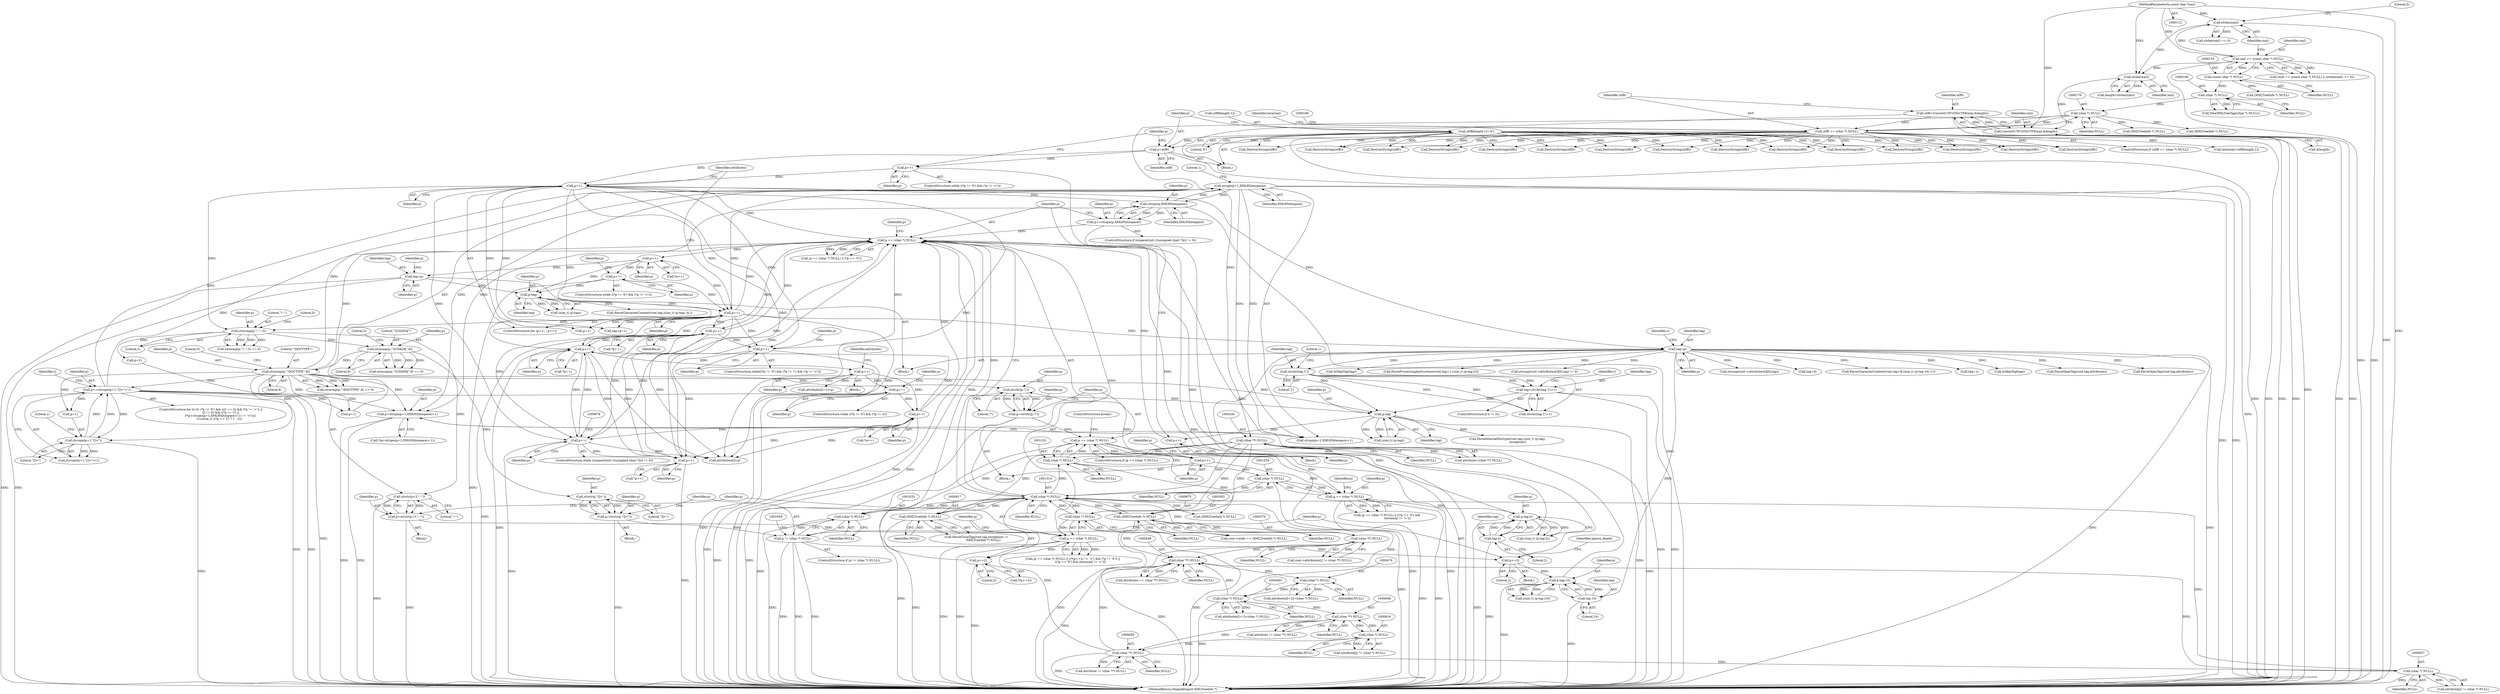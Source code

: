 digraph "0_ImageMagick_fc6080f1321fd21e86ef916195cc110b05d9effb_0@API" {
"1001113" [label="(Call,p+strspn(p+1,XMLWhitespace)+1)"];
"1001134" [label="(Call,p+=strcspn(p+1,\"[]>\")+1)"];
"1001137" [label="(Call,strcspn(p+1,\"[]>\"))"];
"1001078" [label="(Call,strncmp(p,\"!DOCTYPE\",8))"];
"1001018" [label="(Call,strncmp(p,\"![CDATA[\",8))"];
"1000957" [label="(Call,strncmp(p,\"!--\",3))"];
"1000254" [label="(Call,p++)"];
"1000218" [label="(Call,p++)"];
"1000205" [label="(Call,p=utf8)"];
"1000198" [label="(Call,utf8[length-1]='\0')"];
"1000173" [label="(Call,utf8 == (char *) NULL)"];
"1000166" [label="(Call,utf8=ConvertUTF16ToUTF8(xml,&length))"];
"1000168" [label="(Call,ConvertUTF16ToUTF8(xml,&length))"];
"1000164" [label="(Call,strlen(xml))"];
"1000138" [label="(Call,strlen(xml))"];
"1000132" [label="(Call,xml == (const char *) NULL)"];
"1000113" [label="(MethodParameterIn,const char *xml)"];
"1000134" [label="(Call,(const char *) NULL)"];
"1000175" [label="(Call,(char *) NULL)"];
"1000159" [label="(Call,(char *) NULL)"];
"1000256" [label="(Call,p++)"];
"1001350" [label="(Call,p++)"];
"1001323" [label="(Call,p++)"];
"1001311" [label="(Call,p == (char *) NULL)"];
"1000713" [label="(Call,p++)"];
"1000559" [label="(Call,p++)"];
"1000550" [label="(Call,p++)"];
"1000531" [label="(Call,p++)"];
"1000515" [label="(Call,p++)"];
"1000684" [label="(Call,p++)"];
"1000334" [label="(Call,p++)"];
"1000703" [label="(Call,p++)"];
"1000949" [label="(Call,p+=strspn(p,XMLWhitespace))"];
"1000951" [label="(Call,strspn(p,XMLWhitespace))"];
"1001116" [label="(Call,strspn(p+1,XMLWhitespace))"];
"1000972" [label="(Call,p == (char *) NULL)"];
"1000963" [label="(Call,p=strstr(p+3,\"--\"))"];
"1000965" [label="(Call,strstr(p+3,\"--\"))"];
"1000974" [label="(Call,(char *) NULL)"];
"1001313" [label="(Call,(char *) NULL)"];
"1001249" [label="(Call,(char *) NULL)"];
"1001230" [label="(Call,(char *) NULL)"];
"1000244" [label="(Call,(char **) NULL)"];
"1000649" [label="(Call,(char **) NULL)"];
"1000615" [label="(Call,(char *) NULL)"];
"1000607" [label="(Call,(char **) NULL)"];
"1000482" [label="(Call,(char *) NULL)"];
"1000473" [label="(Call,(char *) NULL)"];
"1000445" [label="(Call,(char **) NULL)"];
"1000301" [label="(Call,(XMLTreeInfo *) NULL)"];
"1000656" [label="(Call,(char *) NULL)"];
"1000369" [label="(Call,(char **) NULL)"];
"1000916" [label="(Call,(XMLTreeInfo *) NULL)"];
"1001032" [label="(Call,(char *) NULL)"];
"1001036" [label="(Call,p+=2)"];
"1001030" [label="(Call,p != (char *) NULL)"];
"1001024" [label="(Call,p=strstr(p,\"]]>\"))"];
"1001026" [label="(Call,strstr(p,\"]]>\"))"];
"1001211" [label="(Call,p++)"];
"1001193" [label="(Call,p-tag)"];
"1001174" [label="(Call,tag=strchr(tag,'[')+1)"];
"1001177" [label="(Call,strchr(tag,'['))"];
"1000264" [label="(Call,tag=p)"];
"1001050" [label="(Call,p-tag-10)"];
"1001052" [label="(Call,tag-10)"];
"1000981" [label="(Call,p+=2)"];
"1001285" [label="(Call,p-tag-2)"];
"1001247" [label="(Call,p == (char *) NULL)"];
"1001228" [label="(Call,p == (char *) NULL)"];
"1001222" [label="(Call,p=strchr(p,'?'))"];
"1001224" [label="(Call,strchr(p,'?'))"];
"1001234" [label="(Call,p++)"];
"1001287" [label="(Call,tag-2)"];
"1001367" [label="(Call,p-tag)"];
"1001326" [label="(Call,tag=p)"];
"1001232" [label="(Identifier,NULL)"];
"1000611" [label="(Call,attribute[j] != (char *) NULL)"];
"1000922" [label="(Call,DestroyString(utf8))"];
"1000656" [label="(Call,(char *) NULL)"];
"1000473" [label="(Call,(char *) NULL)"];
"1000605" [label="(Call,attribute != (char **) NULL)"];
"1000188" [label="(Call,(XMLTreeInfo *) NULL)"];
"1001116" [label="(Call,strspn(p+1,XMLWhitespace))"];
"1001141" [label="(Literal,\"[]>\")"];
"1000192" [label="(Identifier,terminal)"];
"1001251" [label="(Identifier,NULL)"];
"1001115" [label="(Call,strspn(p+1,XMLWhitespace)+1)"];
"1001289" [label="(Literal,2)"];
"1000303" [label="(Identifier,NULL)"];
"1000544" [label="(Identifier,p)"];
"1001176" [label="(Call,strchr(tag,'[')+1)"];
"1000532" [label="(Identifier,p)"];
"1000266" [label="(Identifier,p)"];
"1000371" [label="(Identifier,NULL)"];
"1000373" [label="(Call,strcmp(root->attributes[i][0],tag))"];
"1000205" [label="(Call,p=utf8)"];
"1000953" [label="(Identifier,XMLWhitespace)"];
"1001226" [label="(Literal,'?')"];
"1001114" [label="(Identifier,p)"];
"1000219" [label="(Identifier,p)"];
"1000199" [label="(Call,utf8[length-1])"];
"1000443" [label="(Call,attributes == (char **) NULL)"];
"1001024" [label="(Call,p=strstr(p,\"]]>\"))"];
"1001283" [label="(Call,(size_t) (p-tag-2))"];
"1001286" [label="(Identifier,p)"];
"1000369" [label="(Call,(char **) NULL)"];
"1001045" [label="(Call,tag+8)"];
"1001223" [label="(Identifier,p)"];
"1000535" [label="(Identifier,attributes)"];
"1000445" [label="(Call,(char **) NULL)"];
"1001078" [label="(Call,strncmp(p,\"!DOCTYPE\",8))"];
"1000257" [label="(Identifier,p)"];
"1001365" [label="(Call,(size_t) (p-tag))"];
"1001037" [label="(Identifier,p)"];
"1000208" [label="(ControlStructure,while ((*p != '\0') && (*p != '<')))"];
"1000963" [label="(Call,p=strstr(p+3,\"--\"))"];
"1001026" [label="(Call,strstr(p,\"]]>\"))"];
"1000939" [label="(ControlStructure,if (isspace((int) ((unsigned char) *p)) != 0))"];
"1000133" [label="(Identifier,xml)"];
"1000134" [label="(Call,(const char *) NULL)"];
"1000166" [label="(Call,utf8=ConvertUTF16ToUTF8(xml,&length))"];
"1000712" [label="(Call,*p++)"];
"1000140" [label="(Literal,0)"];
"1000684" [label="(Call,p++)"];
"1000865" [label="(Call,tag=p+1)"];
"1000971" [label="(Call,(p == (char *) NULL) || ((*(p+=2) != '>') && (*p != '\0')) ||\n                ((*p == '\0') && (terminal != '>')))"];
"1001340" [label="(ControlStructure,while ((*p != '\0') && (*p != '<')))"];
"1000363" [label="(Call,root->attributes[i] != (char **) NULL)"];
"1000172" [label="(ControlStructure,if (utf8 == (char *) NULL))"];
"1000560" [label="(Identifier,p)"];
"1000980" [label="(Call,*(p+=2))"];
"1001229" [label="(Identifier,p)"];
"1000516" [label="(Identifier,p)"];
"1001315" [label="(Identifier,NULL)"];
"1000256" [label="(Call,p++)"];
"1000974" [label="(Call,(char *) NULL)"];
"1001032" [label="(Call,(char *) NULL)"];
"1000911" [label="(Call,ParseCloseTag(root,tag,exception) !=\n              (XMLTreeInfo *) NULL)"];
"1001328" [label="(Identifier,p)"];
"1001255" [label="(Identifier,p)"];
"1000692" [label="(Identifier,p)"];
"1001239" [label="(Identifier,p)"];
"1001080" [label="(Literal,\"!DOCTYPE\")"];
"1000714" [label="(Identifier,p)"];
"1000981" [label="(Call,p+=2)"];
"1001185" [label="(Block,)"];
"1000514" [label="(Call,*p++)"];
"1001247" [label="(Call,p == (char *) NULL)"];
"1000132" [label="(Call,xml == (const char *) NULL)"];
"1000916" [label="(Call,(XMLTreeInfo *) NULL)"];
"1000674" [label="(ControlStructure,while (isspace((int) ((unsigned char) *p)) != 0))"];
"1001048" [label="(Call,(size_t) (p-tag-10))"];
"1000559" [label="(Call,p++)"];
"1001362" [label="(Call,ParseCharacterContent(root,tag,(size_t) (p-tag),'&'))"];
"1001287" [label="(Call,tag-2)"];
"1000131" [label="(Call,(xml == (const char *) NULL) || (strlen(xml) == 0))"];
"1000950" [label="(Identifier,p)"];
"1001022" [label="(Literal,0)"];
"1001310" [label="(Call,(p == (char *) NULL) || (*p == '\0'))"];
"1001043" [label="(Call,ParseCharacterContent(root,tag+8,(size_t) (p-tag-10),'c'))"];
"1001035" [label="(Block,)"];
"1001081" [label="(Literal,8)"];
"1001135" [label="(Identifier,p)"];
"1000258" [label="(Block,)"];
"1001034" [label="(Identifier,NULL)"];
"1001369" [label="(Identifier,tag)"];
"1001136" [label="(Call,strcspn(p+1,\"[]>\")+1)"];
"1001029" [label="(ControlStructure,if (p != (char *) NULL))"];
"1001194" [label="(Identifier,p)"];
"1000239" [label="(Call,(XMLTreeInfo *) NULL)"];
"1000151" [label="(Call,(XMLTreeInfo *) NULL)"];
"1001020" [label="(Literal,\"![CDATA[\")"];
"1000658" [label="(Identifier,NULL)"];
"1001246" [label="(Call,(p == (char *) NULL) || ((*p == '\0') &&\n                      (terminal != '>')))"];
"1000255" [label="(Identifier,p)"];
"1000335" [label="(Identifier,p)"];
"1001313" [label="(Call,(char *) NULL)"];
"1000333" [label="(Call,*p++)"];
"1001368" [label="(Identifier,p)"];
"1001221" [label="(Block,)"];
"1000960" [label="(Literal,3)"];
"1001225" [label="(Identifier,p)"];
"1000962" [label="(Block,)"];
"1000982" [label="(Identifier,p)"];
"1000246" [label="(Identifier,NULL)"];
"1000113" [label="(MethodParameterIn,const char *xml)"];
"1001031" [label="(Identifier,p)"];
"1001120" [label="(Identifier,XMLWhitespace)"];
"1001280" [label="(Call,tag+1)"];
"1001036" [label="(Call,p+=2)"];
"1000137" [label="(Call,strlen(xml) == 0)"];
"1001018" [label="(Call,strncmp(p,\"![CDATA[\",8))"];
"1001193" [label="(Call,p-tag)"];
"1000162" [label="(Call,length=strlen(xml))"];
"1001117" [label="(Call,p+1)"];
"1000754" [label="(Call,DestroyString(utf8))"];
"1001249" [label="(Call,(char *) NULL)"];
"1000204" [label="(Literal,'\0')"];
"1000609" [label="(Identifier,NULL)"];
"1000165" [label="(Identifier,xml)"];
"1000959" [label="(Literal,\"!--\")"];
"1001224" [label="(Call,strchr(p,'?'))"];
"1001285" [label="(Call,p-tag-2)"];
"1000812" [label="(Call,IsSkipTag(tag))"];
"1000164" [label="(Call,strlen(xml))"];
"1000964" [label="(Identifier,p)"];
"1000983" [label="(Literal,2)"];
"1001204" [label="(Call,DestroyString(utf8))"];
"1000268" [label="(Identifier,c)"];
"1000533" [label="(Call,attributes[l+1]=p)"];
"1001177" [label="(Call,strchr(tag,'['))"];
"1000952" [label="(Identifier,p)"];
"1000851" [label="(Call,DestroyString(utf8))"];
"1000177" [label="(Identifier,NULL)"];
"1001050" [label="(Call,p-tag-10)"];
"1000242" [label="(Call,attribute=(char **) NULL)"];
"1000515" [label="(Call,p++)"];
"1001113" [label="(Call,p+strspn(p+1,XMLWhitespace)+1)"];
"1000168" [label="(Call,ConvertUTF16ToUTF8(xml,&length))"];
"1000244" [label="(Call,(char **) NULL)"];
"1001387" [label="(Call,(XMLTreeInfo *) NULL)"];
"1001380" [label="(Call,DestroyString(utf8))"];
"1000704" [label="(Identifier,p)"];
"1001027" [label="(Identifier,p)"];
"1001019" [label="(Identifier,p)"];
"1001079" [label="(Identifier,p)"];
"1000254" [label="(Call,p++)"];
"1000170" [label="(Call,&length)"];
"1000550" [label="(Call,p++)"];
"1000301" [label="(Call,(XMLTreeInfo *) NULL)"];
"1001228" [label="(Call,p == (char *) NULL)"];
"1000815" [label="(Call,ParseOpenTag(root,tag,attributes))"];
"1000966" [label="(Call,p+3)"];
"1001288" [label="(Identifier,tag)"];
"1000174" [label="(Identifier,utf8)"];
"1000530" [label="(Block,)"];
"1000158" [label="(Call,NewXMLTreeTag((char *) NULL))"];
"1001052" [label="(Call,tag-10)"];
"1001271" [label="(Call,DestroyString(utf8))"];
"1000540" [label="(ControlStructure,while ((*p != '\0') && (*p != c)))"];
"1000482" [label="(Call,(char *) NULL)"];
"1000617" [label="(Identifier,NULL)"];
"1001068" [label="(Call,DestroyString(utf8))"];
"1001222" [label="(Call,p=strchr(p,'?'))"];
"1001112" [label="(Call,*(p+strspn(p+1,XMLWhitespace)+1))"];
"1000961" [label="(Literal,0)"];
"1000965" [label="(Call,strstr(p+3,\"--\"))"];
"1000138" [label="(Call,strlen(xml))"];
"1000958" [label="(Identifier,p)"];
"1001025" [label="(Identifier,p)"];
"1000951" [label="(Call,strspn(p,XMLWhitespace))"];
"1000169" [label="(Identifier,xml)"];
"1001367" [label="(Call,p-tag)"];
"1000485" [label="(Call,attributes[l]=p)"];
"1000206" [label="(Identifier,p)"];
"1000115" [label="(Block,)"];
"1000447" [label="(Identifier,NULL)"];
"1001041" [label="(Identifier,ignore_depth)"];
"1000484" [label="(Identifier,NULL)"];
"1000918" [label="(Identifier,NULL)"];
"1001038" [label="(Literal,2)"];
"1000652" [label="(Call,attribute[j] != (char *) NULL)"];
"1000771" [label="(Call,ParseOpenTag(root,tag,attributes))"];
"1000236" [label="(Call,DestroyString(utf8))"];
"1001051" [label="(Identifier,p)"];
"1000264" [label="(Call,tag=p)"];
"1001179" [label="(Literal,'[')"];
"1001211" [label="(Call,p++)"];
"1001021" [label="(Literal,8)"];
"1000460" [label="(Call,DestroyString(utf8))"];
"1000161" [label="(Identifier,NULL)"];
"1000607" [label="(Call,(char **) NULL)"];
"1001054" [label="(Literal,10)"];
"1000956" [label="(Call,strncmp(p,\"!--\",3) == 0)"];
"1001326" [label="(Call,tag=p)"];
"1000139" [label="(Identifier,xml)"];
"1001311" [label="(Call,p == (char *) NULL)"];
"1000253" [label="(ControlStructure,for (p++; ; p++))"];
"1000703" [label="(Call,p++)"];
"1001318" [label="(Identifier,p)"];
"1000551" [label="(Identifier,p)"];
"1000767" [label="(Call,IsSkipTag(tag))"];
"1000167" [label="(Identifier,utf8)"];
"1001170" [label="(ControlStructure,if (l != 0))"];
"1000475" [label="(Identifier,NULL)"];
"1000972" [label="(Call,p == (char *) NULL)"];
"1000713" [label="(Call,p++)"];
"1001175" [label="(Identifier,tag)"];
"1000976" [label="(Identifier,NULL)"];
"1001008" [label="(Call,DestroyString(utf8))"];
"1001323" [label="(Call,p++)"];
"1001195" [label="(Identifier,tag)"];
"1000265" [label="(Identifier,tag)"];
"1001278" [label="(Call,ParseProcessingInstructions(root,tag+1,(size_t) (p-tag-2)))"];
"1000531" [label="(Call,p++)"];
"1001248" [label="(Identifier,p)"];
"1001327" [label="(Identifier,tag)"];
"1000957" [label="(Call,strncmp(p,\"!--\",3))"];
"1000467" [label="(Call,attributes[l+2]=(char *) NULL)"];
"1001344" [label="(Identifier,p)"];
"1000651" [label="(Identifier,NULL)"];
"1001180" [label="(Literal,1)"];
"1000334" [label="(Call,p++)"];
"1000136" [label="(Identifier,NULL)"];
"1001174" [label="(Call,tag=strchr(tag,'[')+1)"];
"1000688" [label="(ControlStructure,while((*p != '\0') && (*p != '/') && (*p != '>')))"];
"1001121" [label="(Literal,1)"];
"1001234" [label="(Call,p++)"];
"1000212" [label="(Identifier,p)"];
"1000649" [label="(Call,(char **) NULL)"];
"1000159" [label="(Call,(char *) NULL)"];
"1001188" [label="(Call,ParseInternalDoctype(root,tag,(size_t) (p-tag),\n                      exception))"];
"1001351" [label="(Identifier,p)"];
"1001235" [label="(Identifier,p)"];
"1001134" [label="(Call,p+=strcspn(p+1,\"[]>\")+1)"];
"1001124" [label="(Identifier,l)"];
"1000218" [label="(Call,p++)"];
"1001324" [label="(Identifier,p)"];
"1000207" [label="(Identifier,utf8)"];
"1001137" [label="(Call,strcspn(p+1,\"[]>\"))"];
"1000895" [label="(Call,DestroyString(utf8))"];
"1001077" [label="(Call,strncmp(p,\"!DOCTYPE\",8) == 0)"];
"1001302" [label="(Call,DestroyString(utf8))"];
"1001212" [label="(Identifier,p)"];
"1000685" [label="(Identifier,p)"];
"1001191" [label="(Call,(size_t) (p-tag))"];
"1000315" [label="(Call,DestroyString(utf8))"];
"1000969" [label="(Literal,\"--\")"];
"1001350" [label="(Call,p++)"];
"1001178" [label="(Identifier,tag)"];
"1001142" [label="(Literal,1)"];
"1001183" [label="(Identifier,l)"];
"1001023" [label="(Block,)"];
"1001230" [label="(Call,(char *) NULL)"];
"1001437" [label="(MethodReturn,MagickExport XMLTreeInfo *)"];
"1001333" [label="(Identifier,p)"];
"1000558" [label="(Call,*p++)"];
"1001030" [label="(Call,p != (char *) NULL)"];
"1000615" [label="(Call,(char *) NULL)"];
"1001053" [label="(Identifier,tag)"];
"1001084" [label="(ControlStructure,for (l=0; (*p != '\0') && (((l == 0) && (*p != '>')) ||\n                     ((l != 0) && ((*p != ']') ||\n                     (*(p+strspn(p+1,XMLWhitespace)+1) != '>'))));\n                  l=(ssize_t) ((*p == '[') ? 1 : l)))"];
"1001322" [label="(Call,*p++)"];
"1001028" [label="(Literal,\"]]>\")"];
"1001233" [label="(ControlStructure,break;)"];
"1001312" [label="(Identifier,p)"];
"1000173" [label="(Call,utf8 == (char *) NULL)"];
"1000973" [label="(Identifier,p)"];
"1000476" [label="(Call,attributes[l+1]=(char *) NULL)"];
"1001082" [label="(Literal,0)"];
"1000593" [label="(Call,DestroyString(utf8))"];
"1001163" [label="(Call,DestroyString(utf8))"];
"1000198" [label="(Call,utf8[length-1]='\0')"];
"1000949" [label="(Call,p+=strspn(p,XMLWhitespace))"];
"1000191" [label="(Call,terminal=utf8[length-1])"];
"1000647" [label="(Call,attribute != (char **) NULL)"];
"1001138" [label="(Call,p+1)"];
"1000297" [label="(Call,root->node == (XMLTreeInfo *) NULL)"];
"1001227" [label="(ControlStructure,if (p == (char *) NULL))"];
"1000175" [label="(Call,(char *) NULL)"];
"1000372" [label="(Call,strcmp(root->attributes[i][0],tag) != 0)"];
"1000867" [label="(Call,p+1)"];
"1000260" [label="(Identifier,attributes)"];
"1001017" [label="(Call,strncmp(p,\"![CDATA[\",8) == 0)"];
"1001113" -> "1001112"  [label="AST: "];
"1001113" -> "1001115"  [label="CFG: "];
"1001114" -> "1001113"  [label="AST: "];
"1001115" -> "1001113"  [label="AST: "];
"1001112" -> "1001113"  [label="CFG: "];
"1001113" -> "1001437"  [label="DDG: "];
"1001113" -> "1001437"  [label="DDG: "];
"1001134" -> "1001113"  [label="DDG: "];
"1001078" -> "1001113"  [label="DDG: "];
"1001116" -> "1001113"  [label="DDG: "];
"1001116" -> "1001113"  [label="DDG: "];
"1001134" -> "1001084"  [label="AST: "];
"1001134" -> "1001136"  [label="CFG: "];
"1001135" -> "1001134"  [label="AST: "];
"1001136" -> "1001134"  [label="AST: "];
"1001124" -> "1001134"  [label="CFG: "];
"1001134" -> "1001437"  [label="DDG: "];
"1001134" -> "1001437"  [label="DDG: "];
"1001134" -> "1001116"  [label="DDG: "];
"1001134" -> "1001117"  [label="DDG: "];
"1001137" -> "1001134"  [label="DDG: "];
"1001137" -> "1001134"  [label="DDG: "];
"1001078" -> "1001134"  [label="DDG: "];
"1001134" -> "1001137"  [label="DDG: "];
"1001134" -> "1001138"  [label="DDG: "];
"1001134" -> "1001193"  [label="DDG: "];
"1001134" -> "1001311"  [label="DDG: "];
"1001137" -> "1001136"  [label="AST: "];
"1001137" -> "1001141"  [label="CFG: "];
"1001138" -> "1001137"  [label="AST: "];
"1001141" -> "1001137"  [label="AST: "];
"1001142" -> "1001137"  [label="CFG: "];
"1001137" -> "1001437"  [label="DDG: "];
"1001137" -> "1001136"  [label="DDG: "];
"1001137" -> "1001136"  [label="DDG: "];
"1001078" -> "1001137"  [label="DDG: "];
"1001078" -> "1001077"  [label="AST: "];
"1001078" -> "1001081"  [label="CFG: "];
"1001079" -> "1001078"  [label="AST: "];
"1001080" -> "1001078"  [label="AST: "];
"1001081" -> "1001078"  [label="AST: "];
"1001082" -> "1001078"  [label="CFG: "];
"1001078" -> "1001437"  [label="DDG: "];
"1001078" -> "1001077"  [label="DDG: "];
"1001078" -> "1001077"  [label="DDG: "];
"1001078" -> "1001077"  [label="DDG: "];
"1001018" -> "1001078"  [label="DDG: "];
"1001078" -> "1001116"  [label="DDG: "];
"1001078" -> "1001117"  [label="DDG: "];
"1001078" -> "1001138"  [label="DDG: "];
"1001078" -> "1001193"  [label="DDG: "];
"1001078" -> "1001224"  [label="DDG: "];
"1001078" -> "1001311"  [label="DDG: "];
"1001018" -> "1001017"  [label="AST: "];
"1001018" -> "1001021"  [label="CFG: "];
"1001019" -> "1001018"  [label="AST: "];
"1001020" -> "1001018"  [label="AST: "];
"1001021" -> "1001018"  [label="AST: "];
"1001022" -> "1001018"  [label="CFG: "];
"1001018" -> "1001017"  [label="DDG: "];
"1001018" -> "1001017"  [label="DDG: "];
"1001018" -> "1001017"  [label="DDG: "];
"1000957" -> "1001018"  [label="DDG: "];
"1001018" -> "1001026"  [label="DDG: "];
"1000957" -> "1000956"  [label="AST: "];
"1000957" -> "1000960"  [label="CFG: "];
"1000958" -> "1000957"  [label="AST: "];
"1000959" -> "1000957"  [label="AST: "];
"1000960" -> "1000957"  [label="AST: "];
"1000961" -> "1000957"  [label="CFG: "];
"1000957" -> "1000956"  [label="DDG: "];
"1000957" -> "1000956"  [label="DDG: "];
"1000957" -> "1000956"  [label="DDG: "];
"1000254" -> "1000957"  [label="DDG: "];
"1000256" -> "1000957"  [label="DDG: "];
"1000957" -> "1000965"  [label="DDG: "];
"1000957" -> "1000966"  [label="DDG: "];
"1000254" -> "1000253"  [label="AST: "];
"1000254" -> "1000255"  [label="CFG: "];
"1000255" -> "1000254"  [label="AST: "];
"1000260" -> "1000254"  [label="CFG: "];
"1000218" -> "1000254"  [label="DDG: "];
"1000205" -> "1000254"  [label="DDG: "];
"1000254" -> "1000264"  [label="DDG: "];
"1000254" -> "1000334"  [label="DDG: "];
"1000254" -> "1000485"  [label="DDG: "];
"1000254" -> "1000515"  [label="DDG: "];
"1000254" -> "1000684"  [label="DDG: "];
"1000254" -> "1000703"  [label="DDG: "];
"1000254" -> "1000713"  [label="DDG: "];
"1000254" -> "1000865"  [label="DDG: "];
"1000254" -> "1000867"  [label="DDG: "];
"1000254" -> "1000951"  [label="DDG: "];
"1000254" -> "1001311"  [label="DDG: "];
"1000218" -> "1000208"  [label="AST: "];
"1000218" -> "1000219"  [label="CFG: "];
"1000219" -> "1000218"  [label="AST: "];
"1000212" -> "1000218"  [label="CFG: "];
"1000218" -> "1001437"  [label="DDG: "];
"1000205" -> "1000218"  [label="DDG: "];
"1000205" -> "1000115"  [label="AST: "];
"1000205" -> "1000207"  [label="CFG: "];
"1000206" -> "1000205"  [label="AST: "];
"1000207" -> "1000205"  [label="AST: "];
"1000212" -> "1000205"  [label="CFG: "];
"1000205" -> "1001437"  [label="DDG: "];
"1000198" -> "1000205"  [label="DDG: "];
"1000173" -> "1000205"  [label="DDG: "];
"1000198" -> "1000115"  [label="AST: "];
"1000198" -> "1000204"  [label="CFG: "];
"1000199" -> "1000198"  [label="AST: "];
"1000204" -> "1000198"  [label="AST: "];
"1000206" -> "1000198"  [label="CFG: "];
"1000198" -> "1001437"  [label="DDG: "];
"1000198" -> "1000236"  [label="DDG: "];
"1000198" -> "1000315"  [label="DDG: "];
"1000198" -> "1000460"  [label="DDG: "];
"1000198" -> "1000593"  [label="DDG: "];
"1000198" -> "1000754"  [label="DDG: "];
"1000198" -> "1000851"  [label="DDG: "];
"1000198" -> "1000895"  [label="DDG: "];
"1000198" -> "1000922"  [label="DDG: "];
"1000198" -> "1001008"  [label="DDG: "];
"1000198" -> "1001068"  [label="DDG: "];
"1000198" -> "1001163"  [label="DDG: "];
"1000198" -> "1001204"  [label="DDG: "];
"1000198" -> "1001271"  [label="DDG: "];
"1000198" -> "1001302"  [label="DDG: "];
"1000198" -> "1001380"  [label="DDG: "];
"1000173" -> "1000172"  [label="AST: "];
"1000173" -> "1000175"  [label="CFG: "];
"1000174" -> "1000173"  [label="AST: "];
"1000175" -> "1000173"  [label="AST: "];
"1000180" -> "1000173"  [label="CFG: "];
"1000192" -> "1000173"  [label="CFG: "];
"1000173" -> "1001437"  [label="DDG: "];
"1000173" -> "1001437"  [label="DDG: "];
"1000173" -> "1001437"  [label="DDG: "];
"1000166" -> "1000173"  [label="DDG: "];
"1000175" -> "1000173"  [label="DDG: "];
"1000173" -> "1000191"  [label="DDG: "];
"1000173" -> "1000236"  [label="DDG: "];
"1000173" -> "1000315"  [label="DDG: "];
"1000173" -> "1000460"  [label="DDG: "];
"1000173" -> "1000593"  [label="DDG: "];
"1000173" -> "1000754"  [label="DDG: "];
"1000173" -> "1000851"  [label="DDG: "];
"1000173" -> "1000895"  [label="DDG: "];
"1000173" -> "1000922"  [label="DDG: "];
"1000173" -> "1001008"  [label="DDG: "];
"1000173" -> "1001068"  [label="DDG: "];
"1000173" -> "1001163"  [label="DDG: "];
"1000173" -> "1001204"  [label="DDG: "];
"1000173" -> "1001271"  [label="DDG: "];
"1000173" -> "1001302"  [label="DDG: "];
"1000173" -> "1001380"  [label="DDG: "];
"1000166" -> "1000115"  [label="AST: "];
"1000166" -> "1000168"  [label="CFG: "];
"1000167" -> "1000166"  [label="AST: "];
"1000168" -> "1000166"  [label="AST: "];
"1000174" -> "1000166"  [label="CFG: "];
"1000166" -> "1001437"  [label="DDG: "];
"1000168" -> "1000166"  [label="DDG: "];
"1000168" -> "1000166"  [label="DDG: "];
"1000168" -> "1000170"  [label="CFG: "];
"1000169" -> "1000168"  [label="AST: "];
"1000170" -> "1000168"  [label="AST: "];
"1000168" -> "1001437"  [label="DDG: "];
"1000168" -> "1001437"  [label="DDG: "];
"1000164" -> "1000168"  [label="DDG: "];
"1000113" -> "1000168"  [label="DDG: "];
"1000164" -> "1000162"  [label="AST: "];
"1000164" -> "1000165"  [label="CFG: "];
"1000165" -> "1000164"  [label="AST: "];
"1000162" -> "1000164"  [label="CFG: "];
"1000164" -> "1000162"  [label="DDG: "];
"1000138" -> "1000164"  [label="DDG: "];
"1000132" -> "1000164"  [label="DDG: "];
"1000113" -> "1000164"  [label="DDG: "];
"1000138" -> "1000137"  [label="AST: "];
"1000138" -> "1000139"  [label="CFG: "];
"1000139" -> "1000138"  [label="AST: "];
"1000140" -> "1000138"  [label="CFG: "];
"1000138" -> "1001437"  [label="DDG: "];
"1000138" -> "1000137"  [label="DDG: "];
"1000132" -> "1000138"  [label="DDG: "];
"1000113" -> "1000138"  [label="DDG: "];
"1000132" -> "1000131"  [label="AST: "];
"1000132" -> "1000134"  [label="CFG: "];
"1000133" -> "1000132"  [label="AST: "];
"1000134" -> "1000132"  [label="AST: "];
"1000139" -> "1000132"  [label="CFG: "];
"1000131" -> "1000132"  [label="CFG: "];
"1000132" -> "1001437"  [label="DDG: "];
"1000132" -> "1001437"  [label="DDG: "];
"1000132" -> "1000131"  [label="DDG: "];
"1000132" -> "1000131"  [label="DDG: "];
"1000113" -> "1000132"  [label="DDG: "];
"1000134" -> "1000132"  [label="DDG: "];
"1000113" -> "1000112"  [label="AST: "];
"1000113" -> "1001437"  [label="DDG: "];
"1000134" -> "1000136"  [label="CFG: "];
"1000135" -> "1000134"  [label="AST: "];
"1000136" -> "1000134"  [label="AST: "];
"1000134" -> "1000151"  [label="DDG: "];
"1000134" -> "1000159"  [label="DDG: "];
"1000175" -> "1000177"  [label="CFG: "];
"1000176" -> "1000175"  [label="AST: "];
"1000177" -> "1000175"  [label="AST: "];
"1000159" -> "1000175"  [label="DDG: "];
"1000175" -> "1000188"  [label="DDG: "];
"1000175" -> "1000239"  [label="DDG: "];
"1000175" -> "1000244"  [label="DDG: "];
"1000159" -> "1000158"  [label="AST: "];
"1000159" -> "1000161"  [label="CFG: "];
"1000160" -> "1000159"  [label="AST: "];
"1000161" -> "1000159"  [label="AST: "];
"1000158" -> "1000159"  [label="CFG: "];
"1000159" -> "1000158"  [label="DDG: "];
"1000256" -> "1000253"  [label="AST: "];
"1000256" -> "1000257"  [label="CFG: "];
"1000257" -> "1000256"  [label="AST: "];
"1000260" -> "1000256"  [label="CFG: "];
"1001350" -> "1000256"  [label="DDG: "];
"1001367" -> "1000256"  [label="DDG: "];
"1001323" -> "1000256"  [label="DDG: "];
"1000256" -> "1000264"  [label="DDG: "];
"1000256" -> "1000334"  [label="DDG: "];
"1000256" -> "1000485"  [label="DDG: "];
"1000256" -> "1000515"  [label="DDG: "];
"1000256" -> "1000684"  [label="DDG: "];
"1000256" -> "1000703"  [label="DDG: "];
"1000256" -> "1000713"  [label="DDG: "];
"1000256" -> "1000865"  [label="DDG: "];
"1000256" -> "1000867"  [label="DDG: "];
"1000256" -> "1000951"  [label="DDG: "];
"1000256" -> "1001311"  [label="DDG: "];
"1001350" -> "1001340"  [label="AST: "];
"1001350" -> "1001351"  [label="CFG: "];
"1001351" -> "1001350"  [label="AST: "];
"1001344" -> "1001350"  [label="CFG: "];
"1001350" -> "1001437"  [label="DDG: "];
"1001323" -> "1001350"  [label="DDG: "];
"1001350" -> "1001367"  [label="DDG: "];
"1001323" -> "1001322"  [label="AST: "];
"1001323" -> "1001324"  [label="CFG: "];
"1001324" -> "1001323"  [label="AST: "];
"1001322" -> "1001323"  [label="CFG: "];
"1001311" -> "1001323"  [label="DDG: "];
"1001323" -> "1001326"  [label="DDG: "];
"1001323" -> "1001367"  [label="DDG: "];
"1001311" -> "1001310"  [label="AST: "];
"1001311" -> "1001313"  [label="CFG: "];
"1001312" -> "1001311"  [label="AST: "];
"1001313" -> "1001311"  [label="AST: "];
"1001318" -> "1001311"  [label="CFG: "];
"1001310" -> "1001311"  [label="CFG: "];
"1001311" -> "1001437"  [label="DDG: "];
"1001311" -> "1001437"  [label="DDG: "];
"1001311" -> "1001310"  [label="DDG: "];
"1001311" -> "1001310"  [label="DDG: "];
"1000713" -> "1001311"  [label="DDG: "];
"1000949" -> "1001311"  [label="DDG: "];
"1000515" -> "1001311"  [label="DDG: "];
"1000972" -> "1001311"  [label="DDG: "];
"1001036" -> "1001311"  [label="DDG: "];
"1001211" -> "1001311"  [label="DDG: "];
"1000703" -> "1001311"  [label="DDG: "];
"1000334" -> "1001311"  [label="DDG: "];
"1001050" -> "1001311"  [label="DDG: "];
"1000559" -> "1001311"  [label="DDG: "];
"1000981" -> "1001311"  [label="DDG: "];
"1000684" -> "1001311"  [label="DDG: "];
"1001285" -> "1001311"  [label="DDG: "];
"1001313" -> "1001311"  [label="DDG: "];
"1000713" -> "1000712"  [label="AST: "];
"1000713" -> "1000714"  [label="CFG: "];
"1000714" -> "1000713"  [label="AST: "];
"1000712" -> "1000713"  [label="CFG: "];
"1000713" -> "1001437"  [label="DDG: "];
"1000559" -> "1000713"  [label="DDG: "];
"1000684" -> "1000713"  [label="DDG: "];
"1000515" -> "1000713"  [label="DDG: "];
"1000703" -> "1000713"  [label="DDG: "];
"1000334" -> "1000713"  [label="DDG: "];
"1000559" -> "1000558"  [label="AST: "];
"1000559" -> "1000560"  [label="CFG: "];
"1000560" -> "1000559"  [label="AST: "];
"1000558" -> "1000559"  [label="CFG: "];
"1000559" -> "1001437"  [label="DDG: "];
"1000559" -> "1000485"  [label="DDG: "];
"1000559" -> "1000515"  [label="DDG: "];
"1000550" -> "1000559"  [label="DDG: "];
"1000531" -> "1000559"  [label="DDG: "];
"1000559" -> "1000684"  [label="DDG: "];
"1000550" -> "1000540"  [label="AST: "];
"1000550" -> "1000551"  [label="CFG: "];
"1000551" -> "1000550"  [label="AST: "];
"1000544" -> "1000550"  [label="CFG: "];
"1000550" -> "1001437"  [label="DDG: "];
"1000531" -> "1000550"  [label="DDG: "];
"1000531" -> "1000530"  [label="AST: "];
"1000531" -> "1000532"  [label="CFG: "];
"1000532" -> "1000531"  [label="AST: "];
"1000535" -> "1000531"  [label="CFG: "];
"1000515" -> "1000531"  [label="DDG: "];
"1000531" -> "1000533"  [label="DDG: "];
"1000515" -> "1000514"  [label="AST: "];
"1000515" -> "1000516"  [label="CFG: "];
"1000516" -> "1000515"  [label="AST: "];
"1000514" -> "1000515"  [label="CFG: "];
"1000515" -> "1001437"  [label="DDG: "];
"1000515" -> "1000485"  [label="DDG: "];
"1000684" -> "1000515"  [label="DDG: "];
"1000334" -> "1000515"  [label="DDG: "];
"1000515" -> "1000684"  [label="DDG: "];
"1000684" -> "1000674"  [label="AST: "];
"1000684" -> "1000685"  [label="CFG: "];
"1000685" -> "1000684"  [label="AST: "];
"1000678" -> "1000684"  [label="CFG: "];
"1000684" -> "1001437"  [label="DDG: "];
"1000684" -> "1000485"  [label="DDG: "];
"1000334" -> "1000684"  [label="DDG: "];
"1000334" -> "1000333"  [label="AST: "];
"1000334" -> "1000335"  [label="CFG: "];
"1000335" -> "1000334"  [label="AST: "];
"1000333" -> "1000334"  [label="CFG: "];
"1000334" -> "1001437"  [label="DDG: "];
"1000334" -> "1000485"  [label="DDG: "];
"1000334" -> "1000703"  [label="DDG: "];
"1000703" -> "1000688"  [label="AST: "];
"1000703" -> "1000704"  [label="CFG: "];
"1000704" -> "1000703"  [label="AST: "];
"1000692" -> "1000703"  [label="CFG: "];
"1000703" -> "1001437"  [label="DDG: "];
"1000949" -> "1000939"  [label="AST: "];
"1000949" -> "1000951"  [label="CFG: "];
"1000950" -> "1000949"  [label="AST: "];
"1000951" -> "1000949"  [label="AST: "];
"1001312" -> "1000949"  [label="CFG: "];
"1000949" -> "1001437"  [label="DDG: "];
"1000951" -> "1000949"  [label="DDG: "];
"1000951" -> "1000949"  [label="DDG: "];
"1000951" -> "1000953"  [label="CFG: "];
"1000952" -> "1000951"  [label="AST: "];
"1000953" -> "1000951"  [label="AST: "];
"1000951" -> "1001437"  [label="DDG: "];
"1001116" -> "1000951"  [label="DDG: "];
"1000951" -> "1001116"  [label="DDG: "];
"1001116" -> "1001115"  [label="AST: "];
"1001116" -> "1001120"  [label="CFG: "];
"1001117" -> "1001116"  [label="AST: "];
"1001120" -> "1001116"  [label="AST: "];
"1001121" -> "1001116"  [label="CFG: "];
"1001116" -> "1001437"  [label="DDG: "];
"1001116" -> "1001437"  [label="DDG: "];
"1001116" -> "1001115"  [label="DDG: "];
"1001116" -> "1001115"  [label="DDG: "];
"1000972" -> "1000971"  [label="AST: "];
"1000972" -> "1000974"  [label="CFG: "];
"1000973" -> "1000972"  [label="AST: "];
"1000974" -> "1000972"  [label="AST: "];
"1000982" -> "1000972"  [label="CFG: "];
"1000971" -> "1000972"  [label="CFG: "];
"1000972" -> "1001437"  [label="DDG: "];
"1000972" -> "1001437"  [label="DDG: "];
"1000972" -> "1000971"  [label="DDG: "];
"1000972" -> "1000971"  [label="DDG: "];
"1000963" -> "1000972"  [label="DDG: "];
"1000974" -> "1000972"  [label="DDG: "];
"1000972" -> "1000981"  [label="DDG: "];
"1000963" -> "1000962"  [label="AST: "];
"1000963" -> "1000965"  [label="CFG: "];
"1000964" -> "1000963"  [label="AST: "];
"1000965" -> "1000963"  [label="AST: "];
"1000973" -> "1000963"  [label="CFG: "];
"1000963" -> "1001437"  [label="DDG: "];
"1000965" -> "1000963"  [label="DDG: "];
"1000965" -> "1000963"  [label="DDG: "];
"1000965" -> "1000969"  [label="CFG: "];
"1000966" -> "1000965"  [label="AST: "];
"1000969" -> "1000965"  [label="AST: "];
"1000965" -> "1001437"  [label="DDG: "];
"1000974" -> "1000976"  [label="CFG: "];
"1000975" -> "1000974"  [label="AST: "];
"1000976" -> "1000974"  [label="AST: "];
"1000974" -> "1001437"  [label="DDG: "];
"1001313" -> "1000974"  [label="DDG: "];
"1000244" -> "1000974"  [label="DDG: "];
"1000974" -> "1001313"  [label="DDG: "];
"1001313" -> "1001315"  [label="CFG: "];
"1001314" -> "1001313"  [label="AST: "];
"1001315" -> "1001313"  [label="AST: "];
"1001313" -> "1001437"  [label="DDG: "];
"1001313" -> "1000301"  [label="DDG: "];
"1001313" -> "1000916"  [label="DDG: "];
"1001313" -> "1001032"  [label="DDG: "];
"1001313" -> "1001230"  [label="DDG: "];
"1001249" -> "1001313"  [label="DDG: "];
"1000649" -> "1001313"  [label="DDG: "];
"1000916" -> "1001313"  [label="DDG: "];
"1000301" -> "1001313"  [label="DDG: "];
"1000656" -> "1001313"  [label="DDG: "];
"1000244" -> "1001313"  [label="DDG: "];
"1001032" -> "1001313"  [label="DDG: "];
"1000369" -> "1001313"  [label="DDG: "];
"1000482" -> "1001313"  [label="DDG: "];
"1001313" -> "1001387"  [label="DDG: "];
"1001249" -> "1001247"  [label="AST: "];
"1001249" -> "1001251"  [label="CFG: "];
"1001250" -> "1001249"  [label="AST: "];
"1001251" -> "1001249"  [label="AST: "];
"1001247" -> "1001249"  [label="CFG: "];
"1001249" -> "1001437"  [label="DDG: "];
"1001249" -> "1001247"  [label="DDG: "];
"1001230" -> "1001249"  [label="DDG: "];
"1001230" -> "1001228"  [label="AST: "];
"1001230" -> "1001232"  [label="CFG: "];
"1001231" -> "1001230"  [label="AST: "];
"1001232" -> "1001230"  [label="AST: "];
"1001228" -> "1001230"  [label="CFG: "];
"1001230" -> "1001228"  [label="DDG: "];
"1000244" -> "1001230"  [label="DDG: "];
"1001230" -> "1001387"  [label="DDG: "];
"1000244" -> "1000242"  [label="AST: "];
"1000244" -> "1000246"  [label="CFG: "];
"1000245" -> "1000244"  [label="AST: "];
"1000246" -> "1000244"  [label="AST: "];
"1000242" -> "1000244"  [label="CFG: "];
"1000244" -> "1001437"  [label="DDG: "];
"1000244" -> "1000242"  [label="DDG: "];
"1000244" -> "1000301"  [label="DDG: "];
"1000244" -> "1000916"  [label="DDG: "];
"1000244" -> "1001032"  [label="DDG: "];
"1000649" -> "1000647"  [label="AST: "];
"1000649" -> "1000651"  [label="CFG: "];
"1000650" -> "1000649"  [label="AST: "];
"1000651" -> "1000649"  [label="AST: "];
"1000647" -> "1000649"  [label="CFG: "];
"1000649" -> "1001437"  [label="DDG: "];
"1000649" -> "1000445"  [label="DDG: "];
"1000649" -> "1000647"  [label="DDG: "];
"1000615" -> "1000649"  [label="DDG: "];
"1000607" -> "1000649"  [label="DDG: "];
"1000649" -> "1000656"  [label="DDG: "];
"1000615" -> "1000611"  [label="AST: "];
"1000615" -> "1000617"  [label="CFG: "];
"1000616" -> "1000615"  [label="AST: "];
"1000617" -> "1000615"  [label="AST: "];
"1000611" -> "1000615"  [label="CFG: "];
"1000615" -> "1000607"  [label="DDG: "];
"1000615" -> "1000611"  [label="DDG: "];
"1000607" -> "1000615"  [label="DDG: "];
"1000607" -> "1000605"  [label="AST: "];
"1000607" -> "1000609"  [label="CFG: "];
"1000608" -> "1000607"  [label="AST: "];
"1000609" -> "1000607"  [label="AST: "];
"1000605" -> "1000607"  [label="CFG: "];
"1000607" -> "1000605"  [label="DDG: "];
"1000482" -> "1000607"  [label="DDG: "];
"1000482" -> "1000476"  [label="AST: "];
"1000482" -> "1000484"  [label="CFG: "];
"1000483" -> "1000482"  [label="AST: "];
"1000484" -> "1000482"  [label="AST: "];
"1000476" -> "1000482"  [label="CFG: "];
"1000482" -> "1001437"  [label="DDG: "];
"1000482" -> "1000445"  [label="DDG: "];
"1000482" -> "1000476"  [label="DDG: "];
"1000473" -> "1000482"  [label="DDG: "];
"1000473" -> "1000467"  [label="AST: "];
"1000473" -> "1000475"  [label="CFG: "];
"1000474" -> "1000473"  [label="AST: "];
"1000475" -> "1000473"  [label="AST: "];
"1000467" -> "1000473"  [label="CFG: "];
"1000473" -> "1000467"  [label="DDG: "];
"1000445" -> "1000473"  [label="DDG: "];
"1000445" -> "1000443"  [label="AST: "];
"1000445" -> "1000447"  [label="CFG: "];
"1000446" -> "1000445"  [label="AST: "];
"1000447" -> "1000445"  [label="AST: "];
"1000443" -> "1000445"  [label="CFG: "];
"1000445" -> "1001437"  [label="DDG: "];
"1000445" -> "1000443"  [label="DDG: "];
"1000301" -> "1000445"  [label="DDG: "];
"1000656" -> "1000445"  [label="DDG: "];
"1000369" -> "1000445"  [label="DDG: "];
"1000301" -> "1000297"  [label="AST: "];
"1000301" -> "1000303"  [label="CFG: "];
"1000302" -> "1000301"  [label="AST: "];
"1000303" -> "1000301"  [label="AST: "];
"1000297" -> "1000301"  [label="CFG: "];
"1000301" -> "1001437"  [label="DDG: "];
"1000301" -> "1000297"  [label="DDG: "];
"1000301" -> "1000369"  [label="DDG: "];
"1000656" -> "1000652"  [label="AST: "];
"1000656" -> "1000658"  [label="CFG: "];
"1000657" -> "1000656"  [label="AST: "];
"1000658" -> "1000656"  [label="AST: "];
"1000652" -> "1000656"  [label="CFG: "];
"1000656" -> "1001437"  [label="DDG: "];
"1000656" -> "1000652"  [label="DDG: "];
"1000369" -> "1000363"  [label="AST: "];
"1000369" -> "1000371"  [label="CFG: "];
"1000370" -> "1000369"  [label="AST: "];
"1000371" -> "1000369"  [label="AST: "];
"1000363" -> "1000369"  [label="CFG: "];
"1000369" -> "1001437"  [label="DDG: "];
"1000369" -> "1000363"  [label="DDG: "];
"1000916" -> "1000911"  [label="AST: "];
"1000916" -> "1000918"  [label="CFG: "];
"1000917" -> "1000916"  [label="AST: "];
"1000918" -> "1000916"  [label="AST: "];
"1000911" -> "1000916"  [label="CFG: "];
"1000916" -> "1001437"  [label="DDG: "];
"1000916" -> "1000911"  [label="DDG: "];
"1001032" -> "1001030"  [label="AST: "];
"1001032" -> "1001034"  [label="CFG: "];
"1001033" -> "1001032"  [label="AST: "];
"1001034" -> "1001032"  [label="AST: "];
"1001030" -> "1001032"  [label="CFG: "];
"1001032" -> "1001437"  [label="DDG: "];
"1001032" -> "1001030"  [label="DDG: "];
"1001036" -> "1001035"  [label="AST: "];
"1001036" -> "1001038"  [label="CFG: "];
"1001037" -> "1001036"  [label="AST: "];
"1001038" -> "1001036"  [label="AST: "];
"1001041" -> "1001036"  [label="CFG: "];
"1001030" -> "1001036"  [label="DDG: "];
"1001036" -> "1001050"  [label="DDG: "];
"1001030" -> "1001029"  [label="AST: "];
"1001031" -> "1001030"  [label="AST: "];
"1001037" -> "1001030"  [label="CFG: "];
"1001059" -> "1001030"  [label="CFG: "];
"1001030" -> "1001437"  [label="DDG: "];
"1001030" -> "1001437"  [label="DDG: "];
"1001030" -> "1001437"  [label="DDG: "];
"1001024" -> "1001030"  [label="DDG: "];
"1001024" -> "1001023"  [label="AST: "];
"1001024" -> "1001026"  [label="CFG: "];
"1001025" -> "1001024"  [label="AST: "];
"1001026" -> "1001024"  [label="AST: "];
"1001031" -> "1001024"  [label="CFG: "];
"1001024" -> "1001437"  [label="DDG: "];
"1001026" -> "1001024"  [label="DDG: "];
"1001026" -> "1001024"  [label="DDG: "];
"1001026" -> "1001028"  [label="CFG: "];
"1001027" -> "1001026"  [label="AST: "];
"1001028" -> "1001026"  [label="AST: "];
"1001211" -> "1001185"  [label="AST: "];
"1001211" -> "1001212"  [label="CFG: "];
"1001212" -> "1001211"  [label="AST: "];
"1001312" -> "1001211"  [label="CFG: "];
"1001193" -> "1001211"  [label="DDG: "];
"1001193" -> "1001191"  [label="AST: "];
"1001193" -> "1001195"  [label="CFG: "];
"1001194" -> "1001193"  [label="AST: "];
"1001195" -> "1001193"  [label="AST: "];
"1001191" -> "1001193"  [label="CFG: "];
"1001193" -> "1001437"  [label="DDG: "];
"1001193" -> "1001188"  [label="DDG: "];
"1001193" -> "1001191"  [label="DDG: "];
"1001193" -> "1001191"  [label="DDG: "];
"1001174" -> "1001193"  [label="DDG: "];
"1000264" -> "1001193"  [label="DDG: "];
"1001174" -> "1001170"  [label="AST: "];
"1001174" -> "1001176"  [label="CFG: "];
"1001175" -> "1001174"  [label="AST: "];
"1001176" -> "1001174"  [label="AST: "];
"1001183" -> "1001174"  [label="CFG: "];
"1001174" -> "1001437"  [label="DDG: "];
"1001174" -> "1001437"  [label="DDG: "];
"1001177" -> "1001174"  [label="DDG: "];
"1001177" -> "1001174"  [label="DDG: "];
"1001177" -> "1001176"  [label="AST: "];
"1001177" -> "1001179"  [label="CFG: "];
"1001178" -> "1001177"  [label="AST: "];
"1001179" -> "1001177"  [label="AST: "];
"1001180" -> "1001177"  [label="CFG: "];
"1001177" -> "1001176"  [label="DDG: "];
"1001177" -> "1001176"  [label="DDG: "];
"1000264" -> "1001177"  [label="DDG: "];
"1000264" -> "1000258"  [label="AST: "];
"1000264" -> "1000266"  [label="CFG: "];
"1000265" -> "1000264"  [label="AST: "];
"1000266" -> "1000264"  [label="AST: "];
"1000268" -> "1000264"  [label="CFG: "];
"1000264" -> "1001437"  [label="DDG: "];
"1000264" -> "1001437"  [label="DDG: "];
"1000264" -> "1000372"  [label="DDG: "];
"1000264" -> "1000373"  [label="DDG: "];
"1000264" -> "1000767"  [label="DDG: "];
"1000264" -> "1000771"  [label="DDG: "];
"1000264" -> "1000812"  [label="DDG: "];
"1000264" -> "1000815"  [label="DDG: "];
"1000264" -> "1001043"  [label="DDG: "];
"1000264" -> "1001045"  [label="DDG: "];
"1000264" -> "1001052"  [label="DDG: "];
"1000264" -> "1001278"  [label="DDG: "];
"1000264" -> "1001280"  [label="DDG: "];
"1000264" -> "1001287"  [label="DDG: "];
"1001050" -> "1001048"  [label="AST: "];
"1001050" -> "1001052"  [label="CFG: "];
"1001051" -> "1001050"  [label="AST: "];
"1001052" -> "1001050"  [label="AST: "];
"1001048" -> "1001050"  [label="CFG: "];
"1001050" -> "1001437"  [label="DDG: "];
"1001050" -> "1001048"  [label="DDG: "];
"1001050" -> "1001048"  [label="DDG: "];
"1001052" -> "1001050"  [label="DDG: "];
"1001052" -> "1001050"  [label="DDG: "];
"1001052" -> "1001054"  [label="CFG: "];
"1001053" -> "1001052"  [label="AST: "];
"1001054" -> "1001052"  [label="AST: "];
"1001052" -> "1001437"  [label="DDG: "];
"1000981" -> "1000980"  [label="AST: "];
"1000981" -> "1000983"  [label="CFG: "];
"1000982" -> "1000981"  [label="AST: "];
"1000983" -> "1000981"  [label="AST: "];
"1000980" -> "1000981"  [label="CFG: "];
"1000981" -> "1001437"  [label="DDG: "];
"1001285" -> "1001283"  [label="AST: "];
"1001285" -> "1001287"  [label="CFG: "];
"1001286" -> "1001285"  [label="AST: "];
"1001287" -> "1001285"  [label="AST: "];
"1001283" -> "1001285"  [label="CFG: "];
"1001285" -> "1001437"  [label="DDG: "];
"1001285" -> "1001283"  [label="DDG: "];
"1001285" -> "1001283"  [label="DDG: "];
"1001247" -> "1001285"  [label="DDG: "];
"1001287" -> "1001285"  [label="DDG: "];
"1001287" -> "1001285"  [label="DDG: "];
"1001247" -> "1001246"  [label="AST: "];
"1001248" -> "1001247"  [label="AST: "];
"1001255" -> "1001247"  [label="CFG: "];
"1001246" -> "1001247"  [label="CFG: "];
"1001247" -> "1001437"  [label="DDG: "];
"1001247" -> "1001437"  [label="DDG: "];
"1001247" -> "1001246"  [label="DDG: "];
"1001247" -> "1001246"  [label="DDG: "];
"1001228" -> "1001247"  [label="DDG: "];
"1001234" -> "1001247"  [label="DDG: "];
"1001228" -> "1001227"  [label="AST: "];
"1001229" -> "1001228"  [label="AST: "];
"1001233" -> "1001228"  [label="CFG: "];
"1001235" -> "1001228"  [label="CFG: "];
"1001228" -> "1001437"  [label="DDG: "];
"1001228" -> "1001437"  [label="DDG: "];
"1001228" -> "1001437"  [label="DDG: "];
"1001222" -> "1001228"  [label="DDG: "];
"1001228" -> "1001234"  [label="DDG: "];
"1001222" -> "1001221"  [label="AST: "];
"1001222" -> "1001224"  [label="CFG: "];
"1001223" -> "1001222"  [label="AST: "];
"1001224" -> "1001222"  [label="AST: "];
"1001229" -> "1001222"  [label="CFG: "];
"1001222" -> "1001437"  [label="DDG: "];
"1001224" -> "1001222"  [label="DDG: "];
"1001224" -> "1001222"  [label="DDG: "];
"1001224" -> "1001226"  [label="CFG: "];
"1001225" -> "1001224"  [label="AST: "];
"1001226" -> "1001224"  [label="AST: "];
"1001234" -> "1001224"  [label="DDG: "];
"1001234" -> "1001221"  [label="AST: "];
"1001234" -> "1001235"  [label="CFG: "];
"1001235" -> "1001234"  [label="AST: "];
"1001239" -> "1001234"  [label="CFG: "];
"1001287" -> "1001289"  [label="CFG: "];
"1001288" -> "1001287"  [label="AST: "];
"1001289" -> "1001287"  [label="AST: "];
"1001287" -> "1001437"  [label="DDG: "];
"1001367" -> "1001365"  [label="AST: "];
"1001367" -> "1001369"  [label="CFG: "];
"1001368" -> "1001367"  [label="AST: "];
"1001369" -> "1001367"  [label="AST: "];
"1001365" -> "1001367"  [label="CFG: "];
"1001367" -> "1001362"  [label="DDG: "];
"1001367" -> "1001365"  [label="DDG: "];
"1001367" -> "1001365"  [label="DDG: "];
"1001326" -> "1001367"  [label="DDG: "];
"1001326" -> "1000258"  [label="AST: "];
"1001326" -> "1001328"  [label="CFG: "];
"1001327" -> "1001326"  [label="AST: "];
"1001328" -> "1001326"  [label="AST: "];
"1001333" -> "1001326"  [label="CFG: "];
"1001326" -> "1001437"  [label="DDG: "];
"1001326" -> "1001437"  [label="DDG: "];
}
